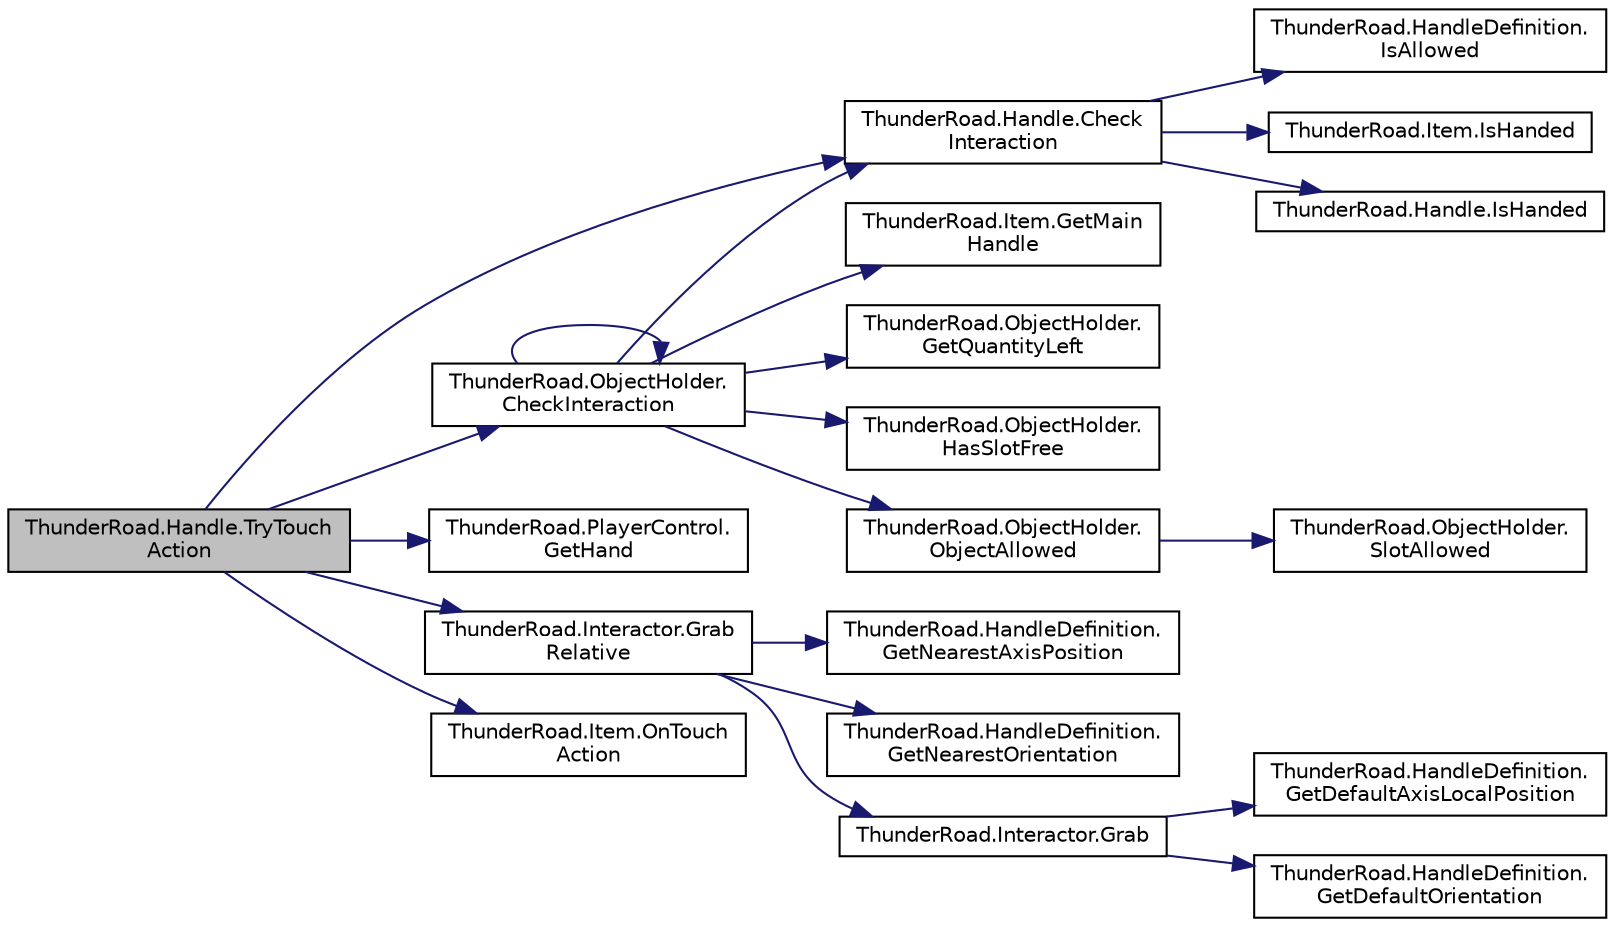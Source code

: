 digraph "ThunderRoad.Handle.TryTouchAction"
{
 // LATEX_PDF_SIZE
  edge [fontname="Helvetica",fontsize="10",labelfontname="Helvetica",labelfontsize="10"];
  node [fontname="Helvetica",fontsize="10",shape=record];
  rankdir="LR";
  Node1 [label="ThunderRoad.Handle.TryTouch\lAction",height=0.2,width=0.4,color="black", fillcolor="grey75", style="filled", fontcolor="black",tooltip="Tries the touch action."];
  Node1 -> Node2 [color="midnightblue",fontsize="10",style="solid",fontname="Helvetica"];
  Node2 [label="ThunderRoad.ObjectHolder.\lCheckInteraction",height=0.2,width=0.4,color="black", fillcolor="white", style="filled",URL="$class_thunder_road_1_1_object_holder.html#a76f9b7ce2a87c50c357562d913a2a18b",tooltip="Checks the interaction."];
  Node2 -> Node2 [color="midnightblue",fontsize="10",style="solid",fontname="Helvetica"];
  Node2 -> Node3 [color="midnightblue",fontsize="10",style="solid",fontname="Helvetica"];
  Node3 [label="ThunderRoad.Handle.Check\lInteraction",height=0.2,width=0.4,color="black", fillcolor="white", style="filled",URL="$class_thunder_road_1_1_handle.html#a7cfd0776b8b1b1e93c1f2d5ec68f0535",tooltip="Checks the interaction."];
  Node3 -> Node4 [color="midnightblue",fontsize="10",style="solid",fontname="Helvetica"];
  Node4 [label="ThunderRoad.HandleDefinition.\lIsAllowed",height=0.2,width=0.4,color="black", fillcolor="white", style="filled",URL="$class_thunder_road_1_1_handle_definition.html#a377fdf9672bbc0d224115730deded19e",tooltip="Determines whether the specified side is allowed."];
  Node3 -> Node5 [color="midnightblue",fontsize="10",style="solid",fontname="Helvetica"];
  Node5 [label="ThunderRoad.Item.IsHanded",height=0.2,width=0.4,color="black", fillcolor="white", style="filled",URL="$class_thunder_road_1_1_item.html#a3f6db977accd385918e6ac7b140e9872",tooltip="Determines whether the specified side is handed."];
  Node3 -> Node6 [color="midnightblue",fontsize="10",style="solid",fontname="Helvetica"];
  Node6 [label="ThunderRoad.Handle.IsHanded",height=0.2,width=0.4,color="black", fillcolor="white", style="filled",URL="$class_thunder_road_1_1_handle.html#ad64cb9ca1c1e26afc1606d729250516a",tooltip="Determines whether this instance is handed."];
  Node2 -> Node7 [color="midnightblue",fontsize="10",style="solid",fontname="Helvetica"];
  Node7 [label="ThunderRoad.Item.GetMain\lHandle",height=0.2,width=0.4,color="black", fillcolor="white", style="filled",URL="$class_thunder_road_1_1_item.html#a4c8059233a469ef8556c48b64c3c9007",tooltip="Gets the main handle."];
  Node2 -> Node8 [color="midnightblue",fontsize="10",style="solid",fontname="Helvetica"];
  Node8 [label="ThunderRoad.ObjectHolder.\lGetQuantityLeft",height=0.2,width=0.4,color="black", fillcolor="white", style="filled",URL="$class_thunder_road_1_1_object_holder.html#a6e6071466abfed91ca0659c0dcb02d57",tooltip="Gets the quantity left."];
  Node2 -> Node9 [color="midnightblue",fontsize="10",style="solid",fontname="Helvetica"];
  Node9 [label="ThunderRoad.ObjectHolder.\lHasSlotFree",height=0.2,width=0.4,color="black", fillcolor="white", style="filled",URL="$class_thunder_road_1_1_object_holder.html#af08b8074e886b6bb10a54ba31efefcdb",tooltip="Determines whether [has slot free]."];
  Node2 -> Node10 [color="midnightblue",fontsize="10",style="solid",fontname="Helvetica"];
  Node10 [label="ThunderRoad.ObjectHolder.\lObjectAllowed",height=0.2,width=0.4,color="black", fillcolor="white", style="filled",URL="$class_thunder_road_1_1_object_holder.html#a28267e00e856c3b419cc6fde91c3ffa6",tooltip="Objects the allowed."];
  Node10 -> Node11 [color="midnightblue",fontsize="10",style="solid",fontname="Helvetica"];
  Node11 [label="ThunderRoad.ObjectHolder.\lSlotAllowed",height=0.2,width=0.4,color="black", fillcolor="white", style="filled",URL="$class_thunder_road_1_1_object_holder.html#ac5325e3cad93a97c2d89f2625cbd89dc",tooltip="Slots the allowed."];
  Node1 -> Node3 [color="midnightblue",fontsize="10",style="solid",fontname="Helvetica"];
  Node1 -> Node12 [color="midnightblue",fontsize="10",style="solid",fontname="Helvetica"];
  Node12 [label="ThunderRoad.PlayerControl.\lGetHand",height=0.2,width=0.4,color="black", fillcolor="white", style="filled",URL="$class_thunder_road_1_1_player_control.html#a35f9d9f52e8ffc5ad4a3b3a8a18541b9",tooltip="Gets the hand."];
  Node1 -> Node13 [color="midnightblue",fontsize="10",style="solid",fontname="Helvetica"];
  Node13 [label="ThunderRoad.Interactor.Grab\lRelative",height=0.2,width=0.4,color="black", fillcolor="white", style="filled",URL="$class_thunder_road_1_1_interactor.html#a12a4afe40fd1fbb05b48ba5e1f366855",tooltip="Grabs the relative."];
  Node13 -> Node14 [color="midnightblue",fontsize="10",style="solid",fontname="Helvetica"];
  Node14 [label="ThunderRoad.HandleDefinition.\lGetNearestAxisPosition",height=0.2,width=0.4,color="black", fillcolor="white", style="filled",URL="$class_thunder_road_1_1_handle_definition.html#aaecf5668b0c379d67ae0f0dabc9eb8a2",tooltip="Gets the nearest axis position."];
  Node13 -> Node15 [color="midnightblue",fontsize="10",style="solid",fontname="Helvetica"];
  Node15 [label="ThunderRoad.HandleDefinition.\lGetNearestOrientation",height=0.2,width=0.4,color="black", fillcolor="white", style="filled",URL="$class_thunder_road_1_1_handle_definition.html#a8b0f387e808fe21e3d6ee9bd2cc89cba",tooltip="Gets the nearest orientation."];
  Node13 -> Node16 [color="midnightblue",fontsize="10",style="solid",fontname="Helvetica"];
  Node16 [label="ThunderRoad.Interactor.Grab",height=0.2,width=0.4,color="black", fillcolor="white", style="filled",URL="$class_thunder_road_1_1_interactor.html#a1a3eda7399356280f55b82607f02a74e",tooltip="Grabs the specified handle."];
  Node16 -> Node17 [color="midnightblue",fontsize="10",style="solid",fontname="Helvetica"];
  Node17 [label="ThunderRoad.HandleDefinition.\lGetDefaultAxisLocalPosition",height=0.2,width=0.4,color="black", fillcolor="white", style="filled",URL="$class_thunder_road_1_1_handle_definition.html#a0942db018cce7f5f765299dc1c5e3e09",tooltip="Gets the default axis local position."];
  Node16 -> Node18 [color="midnightblue",fontsize="10",style="solid",fontname="Helvetica"];
  Node18 [label="ThunderRoad.HandleDefinition.\lGetDefaultOrientation",height=0.2,width=0.4,color="black", fillcolor="white", style="filled",URL="$class_thunder_road_1_1_handle_definition.html#aa732352268d3931f2c3ce33c8e2e9cbf",tooltip="Gets the default orientation."];
  Node1 -> Node19 [color="midnightblue",fontsize="10",style="solid",fontname="Helvetica"];
  Node19 [label="ThunderRoad.Item.OnTouch\lAction",height=0.2,width=0.4,color="black", fillcolor="white", style="filled",URL="$class_thunder_road_1_1_item.html#a5464fc818e1b8e15f633a5b2e514aa4f",tooltip="Called when [touch action]."];
}
